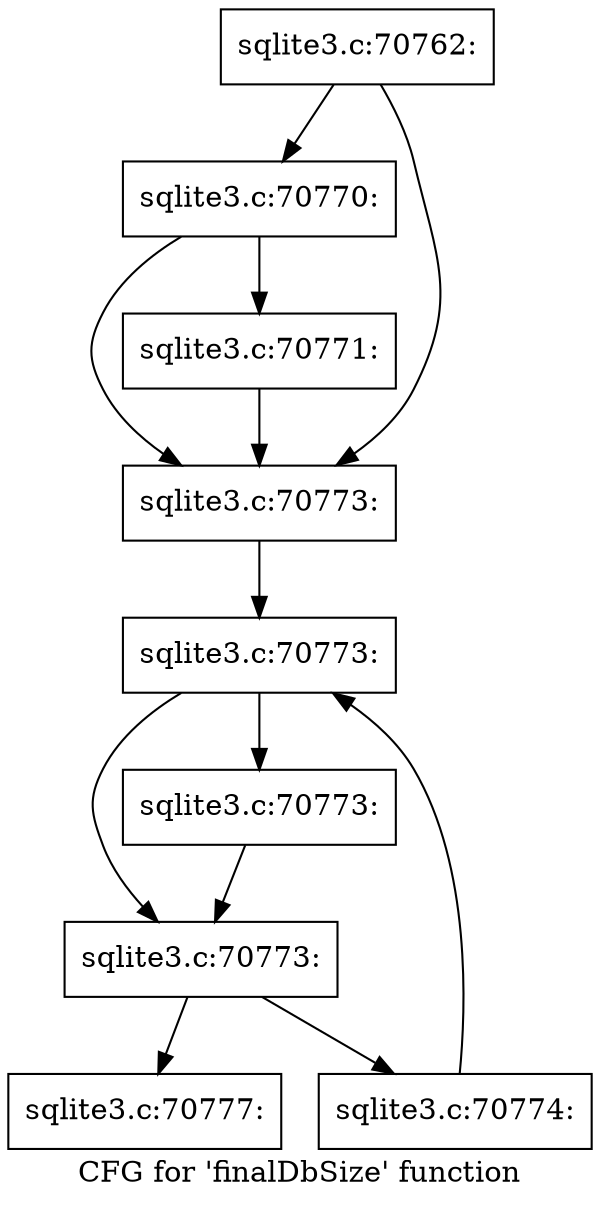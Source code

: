 digraph "CFG for 'finalDbSize' function" {
	label="CFG for 'finalDbSize' function";

	Node0x55c0f78a7e00 [shape=record,label="{sqlite3.c:70762:}"];
	Node0x55c0f78a7e00 -> Node0x55c0f78ad270;
	Node0x55c0f78a7e00 -> Node0x55c0f78ad220;
	Node0x55c0f78ad270 [shape=record,label="{sqlite3.c:70770:}"];
	Node0x55c0f78ad270 -> Node0x55c0f78ad1d0;
	Node0x55c0f78ad270 -> Node0x55c0f78ad220;
	Node0x55c0f78ad1d0 [shape=record,label="{sqlite3.c:70771:}"];
	Node0x55c0f78ad1d0 -> Node0x55c0f78ad220;
	Node0x55c0f78ad220 [shape=record,label="{sqlite3.c:70773:}"];
	Node0x55c0f78ad220 -> Node0x55c0f78ae160;
	Node0x55c0f78ae160 [shape=record,label="{sqlite3.c:70773:}"];
	Node0x55c0f78ae160 -> Node0x55c0f78ae340;
	Node0x55c0f78ae160 -> Node0x55c0f78ae390;
	Node0x55c0f78ae390 [shape=record,label="{sqlite3.c:70773:}"];
	Node0x55c0f78ae390 -> Node0x55c0f78ae340;
	Node0x55c0f78ae340 [shape=record,label="{sqlite3.c:70773:}"];
	Node0x55c0f78ae340 -> Node0x55c0f78aedb0;
	Node0x55c0f78ae340 -> Node0x55c0f78ae2c0;
	Node0x55c0f78aedb0 [shape=record,label="{sqlite3.c:70774:}"];
	Node0x55c0f78aedb0 -> Node0x55c0f78ae160;
	Node0x55c0f78ae2c0 [shape=record,label="{sqlite3.c:70777:}"];
}
